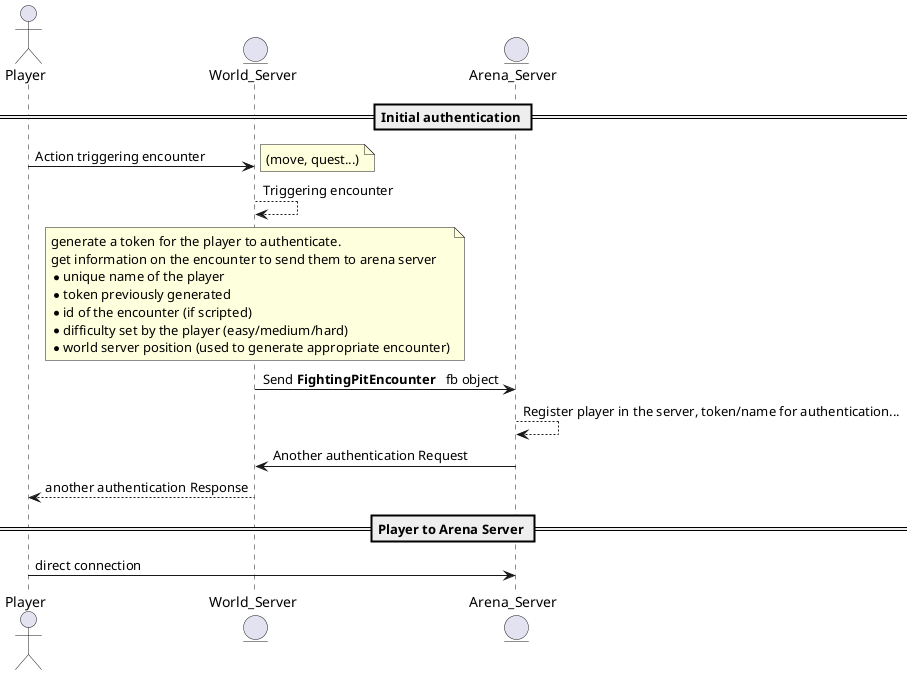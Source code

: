 @startuml
skinparam linetype ortho

actor Player
entity World_Server
entity Arena_Server


== Initial authentication ==

Player       ->  World_Server: Action triggering encounter
note right: (move, quest...)

World_Server --> World_Server: Triggering encounter
note over World_Server
    generate a token for the player to authenticate.
    get information on the encounter to send them to arena server
    * unique name of the player
    * token previously generated
    * id of the encounter (if scripted)
    * difficulty set by the player (easy/medium/hard)
    * world server position (used to generate appropriate encounter)
end note
World_Server ->  Arena_Server: Send **FightingPitEncounter**   fb object

Arena_Server --> Arena_Server: Register player in the server, token/name for authentication...
World_Server <- Arena_Server: Another authentication Request
Player <-- World_Server: another authentication Response

== Player to Arena Server ==
Player -> Arena_Server: direct connection

@enduml